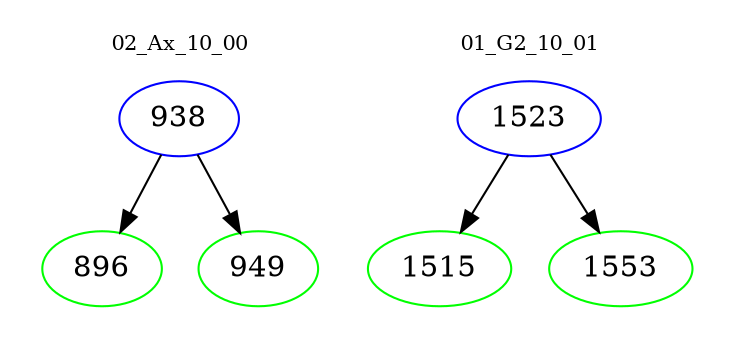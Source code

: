 digraph{
subgraph cluster_0 {
color = white
label = "02_Ax_10_00";
fontsize=10;
T0_938 [label="938", color="blue"]
T0_938 -> T0_896 [color="black"]
T0_896 [label="896", color="green"]
T0_938 -> T0_949 [color="black"]
T0_949 [label="949", color="green"]
}
subgraph cluster_1 {
color = white
label = "01_G2_10_01";
fontsize=10;
T1_1523 [label="1523", color="blue"]
T1_1523 -> T1_1515 [color="black"]
T1_1515 [label="1515", color="green"]
T1_1523 -> T1_1553 [color="black"]
T1_1553 [label="1553", color="green"]
}
}

